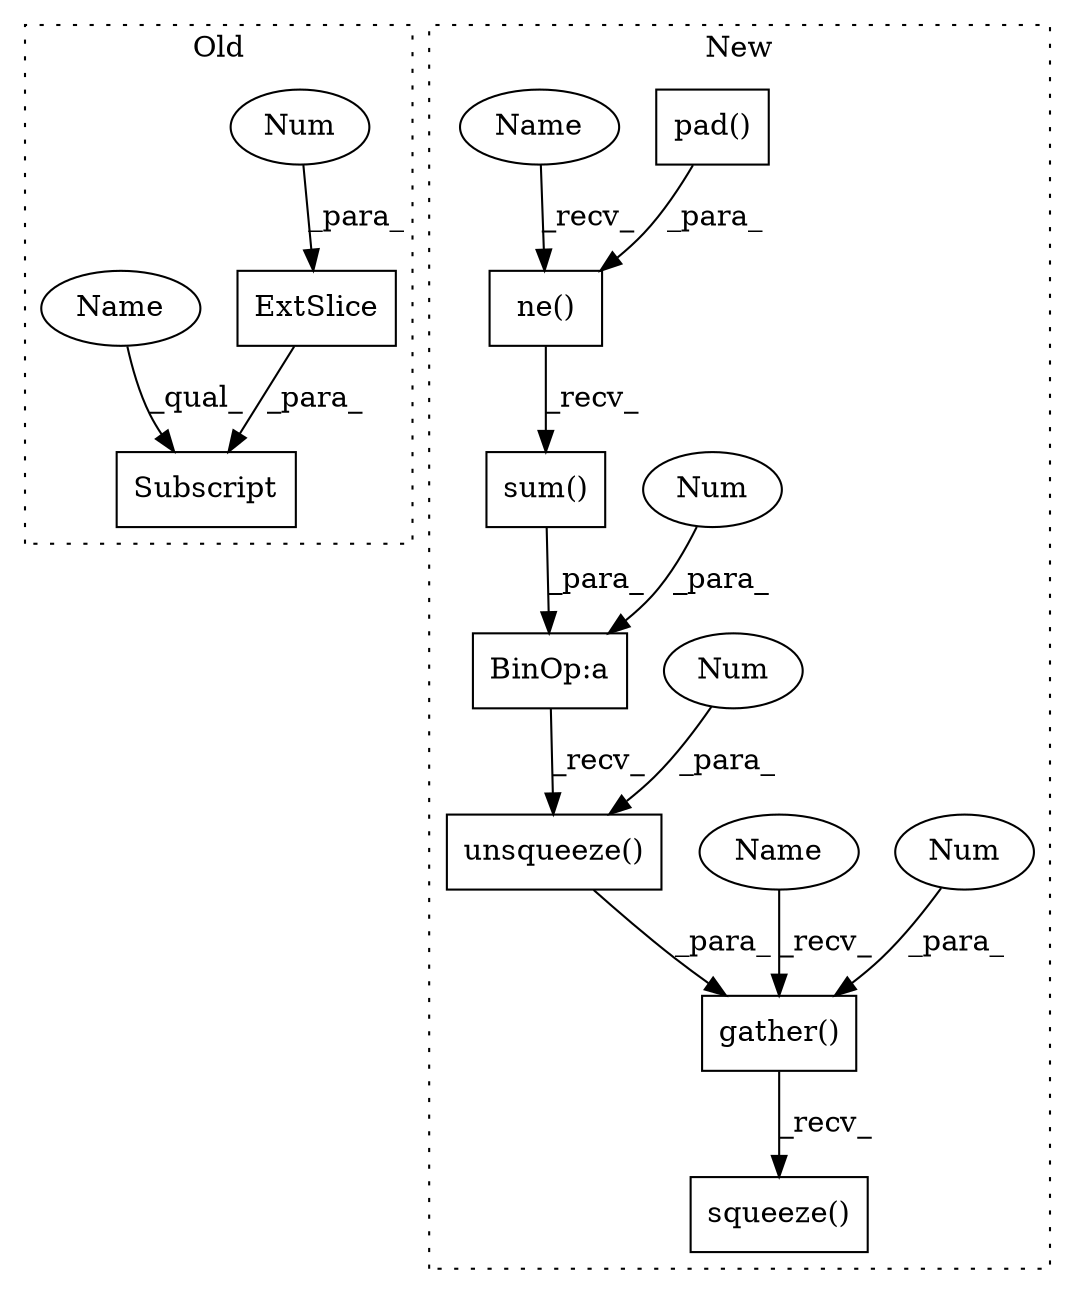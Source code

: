 digraph G {
subgraph cluster0 {
1 [label="Subscript" a="63" s="5295,0" l="13,0" shape="box"];
10 [label="ExtSlice" a="85" s="5295" l="6" shape="box"];
12 [label="Num" a="76" s="5305" l="2" shape="ellipse"];
14 [label="Name" a="87" s="5295" l="6" shape="ellipse"];
label = "Old";
style="dotted";
}
subgraph cluster1 {
2 [label="gather()" a="75" s="5296,5412" l="27,11" shape="box"];
3 [label="Num" a="76" s="5323" l="1" shape="ellipse"];
4 [label="squeeze()" a="75" s="5296" l="137" shape="box"];
5 [label="BinOp:a" a="82" s="5394" l="2" shape="box"];
6 [label="Num" a="76" s="5396" l="1" shape="ellipse"];
7 [label="pad()" a="75" s="5349" l="33" shape="box"];
8 [label="ne()" a="75" s="5339,5382" l="10,1" shape="box"];
9 [label="sum()" a="75" s="5339" l="55" shape="box"];
11 [label="unsqueeze()" a="75" s="5338,5411" l="71,1" shape="box"];
13 [label="Num" a="76" s="5409" l="2" shape="ellipse"];
15 [label="Name" a="87" s="5296" l="6" shape="ellipse"];
16 [label="Name" a="87" s="5339" l="6" shape="ellipse"];
label = "New";
style="dotted";
}
2 -> 4 [label="_recv_"];
3 -> 2 [label="_para_"];
5 -> 11 [label="_recv_"];
6 -> 5 [label="_para_"];
7 -> 8 [label="_para_"];
8 -> 9 [label="_recv_"];
9 -> 5 [label="_para_"];
10 -> 1 [label="_para_"];
11 -> 2 [label="_para_"];
12 -> 10 [label="_para_"];
13 -> 11 [label="_para_"];
14 -> 1 [label="_qual_"];
15 -> 2 [label="_recv_"];
16 -> 8 [label="_recv_"];
}
